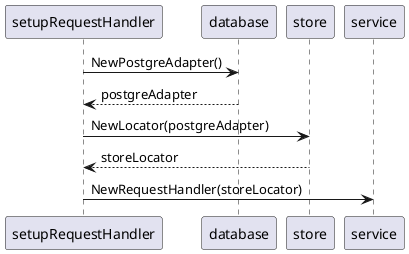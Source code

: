 @startuml
setupRequestHandler -> database: NewPostgreAdapter()
database --> setupRequestHandler: postgreAdapter

setupRequestHandler -> store: NewLocator(postgreAdapter)
store --> setupRequestHandler: storeLocator

setupRequestHandler -> service: NewRequestHandler(storeLocator)

@enduml